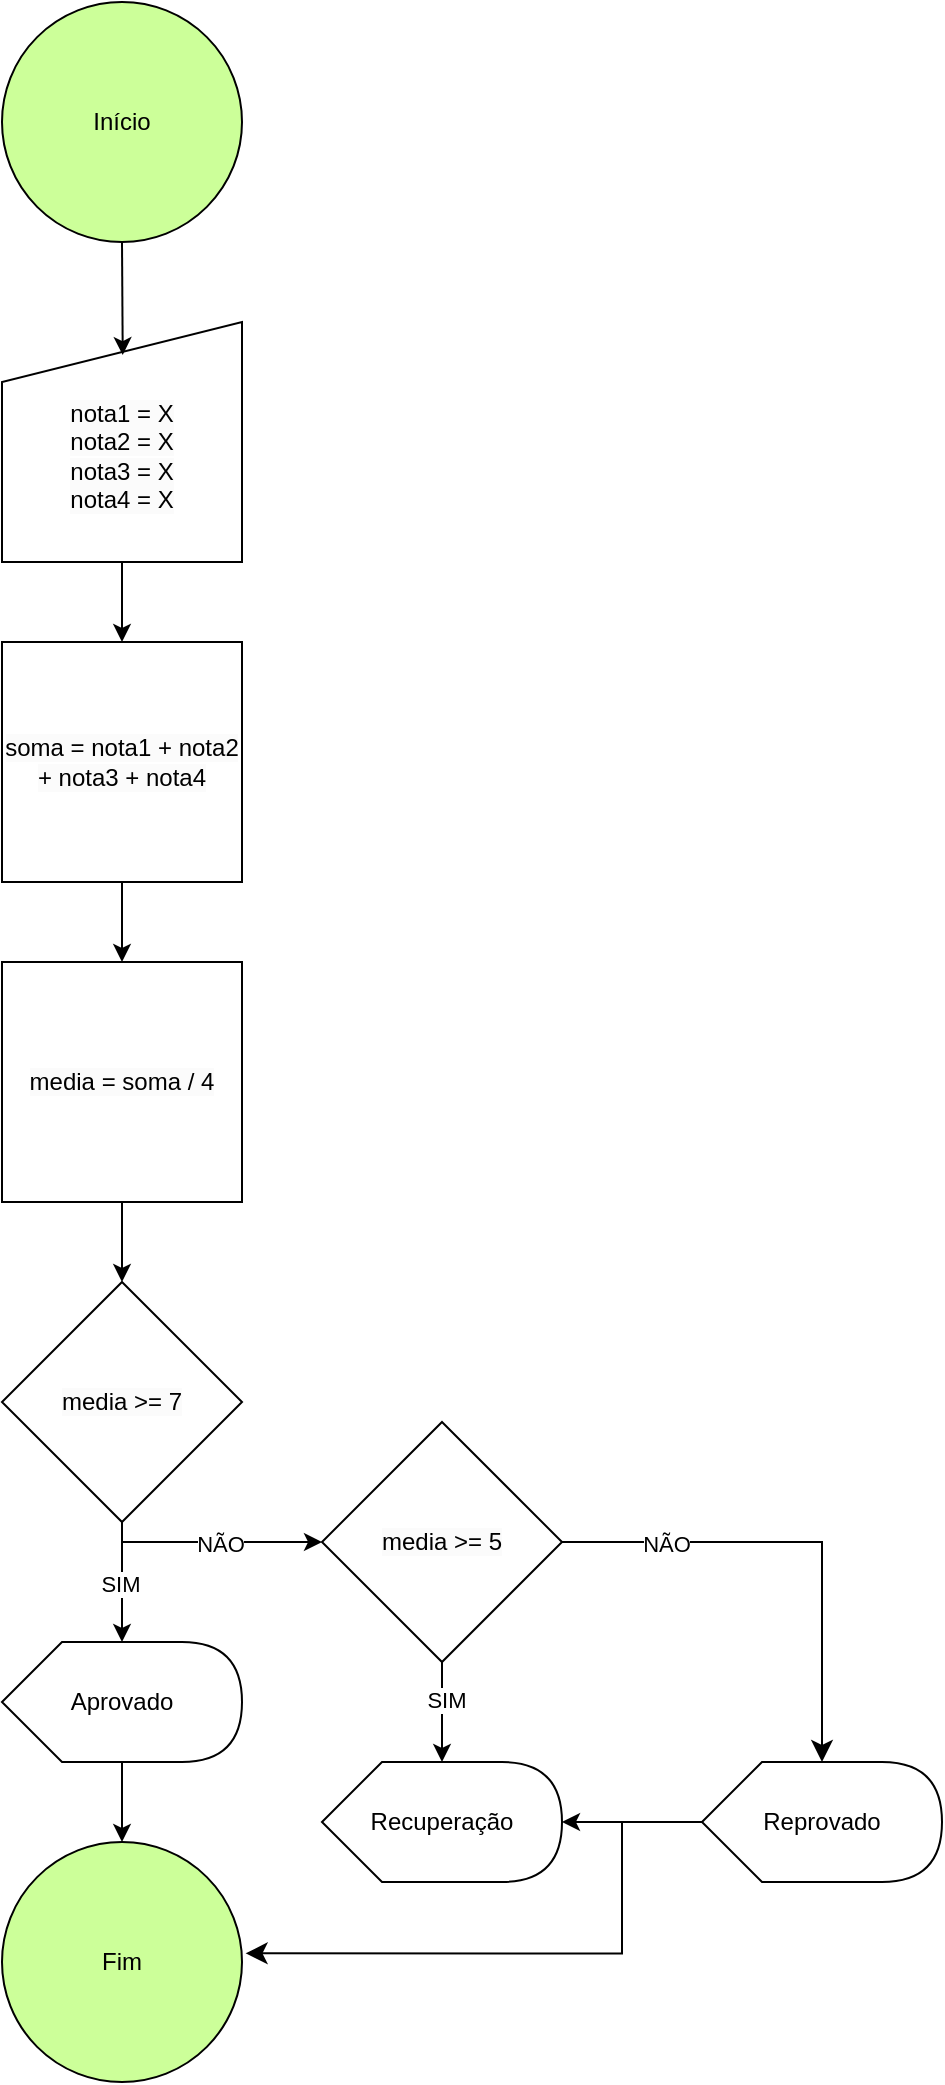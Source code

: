 <mxfile>
    <diagram id="E7CfuM9nxl2IeebqtHH5" name="Página-1">
        <mxGraphModel dx="283" dy="371" grid="1" gridSize="10" guides="1" tooltips="1" connect="1" arrows="1" fold="1" page="0" pageScale="1" pageWidth="827" pageHeight="1169" math="0" shadow="0" adaptiveColors="auto">
            <root>
                <mxCell id="0"/>
                <mxCell id="1" parent="0"/>
                <mxCell id="2" value="Início" style="ellipse;whiteSpace=wrap;html=1;aspect=fixed;strokeColor=#000000;fillColor=#CCFF99;" vertex="1" parent="1">
                    <mxGeometry x="280" y="80" width="120" height="120" as="geometry"/>
                </mxCell>
                <mxCell id="15" style="edgeStyle=none;html=1;exitX=0.5;exitY=1;exitDx=0;exitDy=0;entryX=0.5;entryY=0;entryDx=0;entryDy=0;" edge="1" parent="1" source="4" target="14">
                    <mxGeometry relative="1" as="geometry"/>
                </mxCell>
                <mxCell id="4" value="&lt;div&gt;&lt;span style=&quot;scrollbar-color: light-dark(#e2e2e2, #4b4b4b)&lt;br/&gt;&#x9;&#x9;&#x9;&#x9;&#x9;light-dark(#fbfbfb, var(--dark-panel-color)); background-color: rgb(251, 251, 251); color: rgb(0, 0, 0);&quot;&gt;&lt;br&gt;&lt;/span&gt;&lt;/div&gt;&lt;span style=&quot;scrollbar-color: light-dark(#e2e2e2, #4b4b4b)&lt;br/&gt;&#x9;&#x9;&#x9;&#x9;&#x9;light-dark(#fbfbfb, var(--dark-panel-color)); background-color: rgb(251, 251, 251); color: rgb(0, 0, 0);&quot;&gt;nota1 = X&lt;/span&gt;&lt;br style=&quot;scrollbar-color: light-dark(#e2e2e2, #4b4b4b)&lt;br/&gt;&#x9;&#x9;&#x9;&#x9;&#x9;light-dark(#fbfbfb, var(--dark-panel-color)); background-color: rgb(251, 251, 251);&quot;&gt;&lt;span style=&quot;scrollbar-color: light-dark(#e2e2e2, #4b4b4b)&lt;br/&gt;&#x9;&#x9;&#x9;&#x9;&#x9;light-dark(#fbfbfb, var(--dark-panel-color)); background-color: rgb(251, 251, 251); color: rgb(0, 0, 0);&quot;&gt;nota2 = X&lt;/span&gt;&lt;br style=&quot;scrollbar-color: light-dark(#e2e2e2, #4b4b4b)&lt;br/&gt;&#x9;&#x9;&#x9;&#x9;&#x9;light-dark(#fbfbfb, var(--dark-panel-color)); background-color: rgb(251, 251, 251);&quot;&gt;&lt;span style=&quot;scrollbar-color: light-dark(#e2e2e2, #4b4b4b)&lt;br/&gt;&#x9;&#x9;&#x9;&#x9;&#x9;light-dark(#fbfbfb, var(--dark-panel-color)); background-color: rgb(251, 251, 251); color: rgb(0, 0, 0);&quot;&gt;nota3 = X&lt;/span&gt;&lt;br style=&quot;scrollbar-color: light-dark(#e2e2e2, #4b4b4b)&lt;br/&gt;&#x9;&#x9;&#x9;&#x9;&#x9;light-dark(#fbfbfb, var(--dark-panel-color)); background-color: rgb(251, 251, 251);&quot;&gt;&lt;span style=&quot;scrollbar-color: light-dark(#e2e2e2, #4b4b4b)&lt;br/&gt;&#x9;&#x9;&#x9;&#x9;&#x9;light-dark(#fbfbfb, var(--dark-panel-color)); background-color: rgb(251, 251, 251); color: rgb(0, 0, 0);&quot;&gt;nota4 = X&lt;/span&gt;" style="shape=manualInput;whiteSpace=wrap;html=1;strokeColor=#000000;" vertex="1" parent="1">
                    <mxGeometry x="280" y="240" width="120" height="120" as="geometry"/>
                </mxCell>
                <mxCell id="18" style="edgeStyle=none;html=1;" edge="1" parent="1" source="14" target="17">
                    <mxGeometry relative="1" as="geometry"/>
                </mxCell>
                <mxCell id="14" value="&lt;span style=&quot;color: rgb(0, 0, 0); background-color: rgb(251, 251, 251);&quot;&gt;soma = nota1 + nota2 + nota3 + nota4&lt;/span&gt;" style="rounded=0;whiteSpace=wrap;html=1;" vertex="1" parent="1">
                    <mxGeometry x="280" y="400" width="120" height="120" as="geometry"/>
                </mxCell>
                <mxCell id="24" style="edgeStyle=none;html=1;entryX=0.5;entryY=0;entryDx=0;entryDy=0;" edge="1" parent="1" source="17" target="23">
                    <mxGeometry relative="1" as="geometry"/>
                </mxCell>
                <mxCell id="17" value="&lt;span style=&quot;color: rgb(0, 0, 0); background-color: rgb(251, 251, 251);&quot;&gt;media = soma / 4&lt;/span&gt;" style="rounded=0;whiteSpace=wrap;html=1;" vertex="1" parent="1">
                    <mxGeometry x="280" y="560" width="120" height="120" as="geometry"/>
                </mxCell>
                <mxCell id="22" style="edgeStyle=none;html=1;entryX=0.503;entryY=0.138;entryDx=0;entryDy=0;entryPerimeter=0;" edge="1" parent="1" source="2" target="4">
                    <mxGeometry relative="1" as="geometry"/>
                </mxCell>
                <mxCell id="23" value="&lt;span style=&quot;color: rgb(0, 0, 0); background-color: rgb(251, 251, 251);&quot;&gt;media &amp;gt;= 7&lt;/span&gt;" style="rhombus;whiteSpace=wrap;html=1;" vertex="1" parent="1">
                    <mxGeometry x="280" y="720" width="120" height="120" as="geometry"/>
                </mxCell>
                <mxCell id="29" style="edgeStyle=none;html=1;entryX=0.5;entryY=0;entryDx=0;entryDy=0;" edge="1" parent="1" source="25" target="28">
                    <mxGeometry relative="1" as="geometry"/>
                </mxCell>
                <mxCell id="25" value="Aprovado" style="shape=display;whiteSpace=wrap;html=1;" vertex="1" parent="1">
                    <mxGeometry x="280" y="900" width="120" height="60" as="geometry"/>
                </mxCell>
                <mxCell id="26" style="edgeStyle=none;html=1;entryX=0;entryY=0;entryDx=60;entryDy=0;entryPerimeter=0;" edge="1" parent="1" source="23" target="25">
                    <mxGeometry relative="1" as="geometry"/>
                </mxCell>
                <mxCell id="27" value="SIM" style="edgeLabel;html=1;align=center;verticalAlign=middle;resizable=0;points=[];fillColor=#FFFFFF;" vertex="1" connectable="0" parent="26">
                    <mxGeometry x="0.019" y="-1" relative="1" as="geometry">
                        <mxPoint as="offset"/>
                    </mxGeometry>
                </mxCell>
                <mxCell id="28" value="Fim" style="ellipse;whiteSpace=wrap;html=1;aspect=fixed;strokeColor=#000000;fillColor=#CCFF99;" vertex="1" parent="1">
                    <mxGeometry x="280" y="1000" width="120" height="120" as="geometry"/>
                </mxCell>
                <mxCell id="39" style="edgeStyle=none;html=1;" edge="1" parent="1" source="30" target="38">
                    <mxGeometry relative="1" as="geometry"/>
                </mxCell>
                <mxCell id="40" value="SIM" style="edgeLabel;html=1;align=center;verticalAlign=middle;resizable=0;points=[];" vertex="1" connectable="0" parent="39">
                    <mxGeometry x="-0.232" y="2" relative="1" as="geometry">
                        <mxPoint as="offset"/>
                    </mxGeometry>
                </mxCell>
                <mxCell id="30" value="&lt;span style=&quot;color: rgb(0, 0, 0); background-color: rgb(251, 251, 251);&quot;&gt;media &amp;gt;= 5&lt;/span&gt;" style="rhombus;whiteSpace=wrap;html=1;" vertex="1" parent="1">
                    <mxGeometry x="440" y="790" width="120" height="120" as="geometry"/>
                </mxCell>
                <mxCell id="36" value="" style="endArrow=classic;html=1;entryX=0;entryY=0.5;entryDx=0;entryDy=0;" edge="1" parent="1" target="30">
                    <mxGeometry width="50" height="50" relative="1" as="geometry">
                        <mxPoint x="340" y="850" as="sourcePoint"/>
                        <mxPoint x="490" y="970" as="targetPoint"/>
                    </mxGeometry>
                </mxCell>
                <mxCell id="37" value="NÃO" style="edgeLabel;html=1;align=center;verticalAlign=middle;resizable=0;points=[];" vertex="1" connectable="0" parent="36">
                    <mxGeometry x="-0.028" y="-1" relative="1" as="geometry">
                        <mxPoint as="offset"/>
                    </mxGeometry>
                </mxCell>
                <mxCell id="38" value="Recuperação" style="shape=display;whiteSpace=wrap;html=1;" vertex="1" parent="1">
                    <mxGeometry x="440" y="960" width="120" height="60" as="geometry"/>
                </mxCell>
                <mxCell id="41" value="Reprovado" style="shape=display;whiteSpace=wrap;html=1;" vertex="1" parent="1">
                    <mxGeometry x="630" y="960" width="120" height="60" as="geometry"/>
                </mxCell>
                <mxCell id="42" value="" style="edgeStyle=segmentEdgeStyle;endArrow=classic;html=1;curved=0;rounded=0;endSize=8;startSize=8;entryX=0;entryY=0;entryDx=60;entryDy=0;entryPerimeter=0;" edge="1" parent="1" source="30" target="41">
                    <mxGeometry width="50" height="50" relative="1" as="geometry">
                        <mxPoint x="580" y="850" as="sourcePoint"/>
                        <mxPoint x="630" y="800" as="targetPoint"/>
                    </mxGeometry>
                </mxCell>
                <mxCell id="43" value="NÃO" style="edgeLabel;html=1;align=center;verticalAlign=middle;resizable=0;points=[];" vertex="1" connectable="0" parent="42">
                    <mxGeometry x="-0.566" y="-1" relative="1" as="geometry">
                        <mxPoint as="offset"/>
                    </mxGeometry>
                </mxCell>
                <mxCell id="44" style="edgeStyle=none;html=1;entryX=1;entryY=0.5;entryDx=0;entryDy=0;entryPerimeter=0;" edge="1" parent="1" source="41" target="38">
                    <mxGeometry relative="1" as="geometry">
                        <Array as="points">
                            <mxPoint x="600" y="990"/>
                        </Array>
                    </mxGeometry>
                </mxCell>
                <mxCell id="49" value="" style="edgeStyle=segmentEdgeStyle;endArrow=classic;html=1;curved=0;rounded=0;endSize=8;startSize=8;entryX=1.015;entryY=0.464;entryDx=0;entryDy=0;entryPerimeter=0;" edge="1" parent="1" source="41" target="28">
                    <mxGeometry width="50" height="50" relative="1" as="geometry">
                        <mxPoint x="600" y="1010" as="sourcePoint"/>
                        <mxPoint x="470" y="1055" as="targetPoint"/>
                        <Array as="points">
                            <mxPoint x="590" y="990"/>
                            <mxPoint x="590" y="1056"/>
                        </Array>
                    </mxGeometry>
                </mxCell>
            </root>
        </mxGraphModel>
    </diagram>
</mxfile>